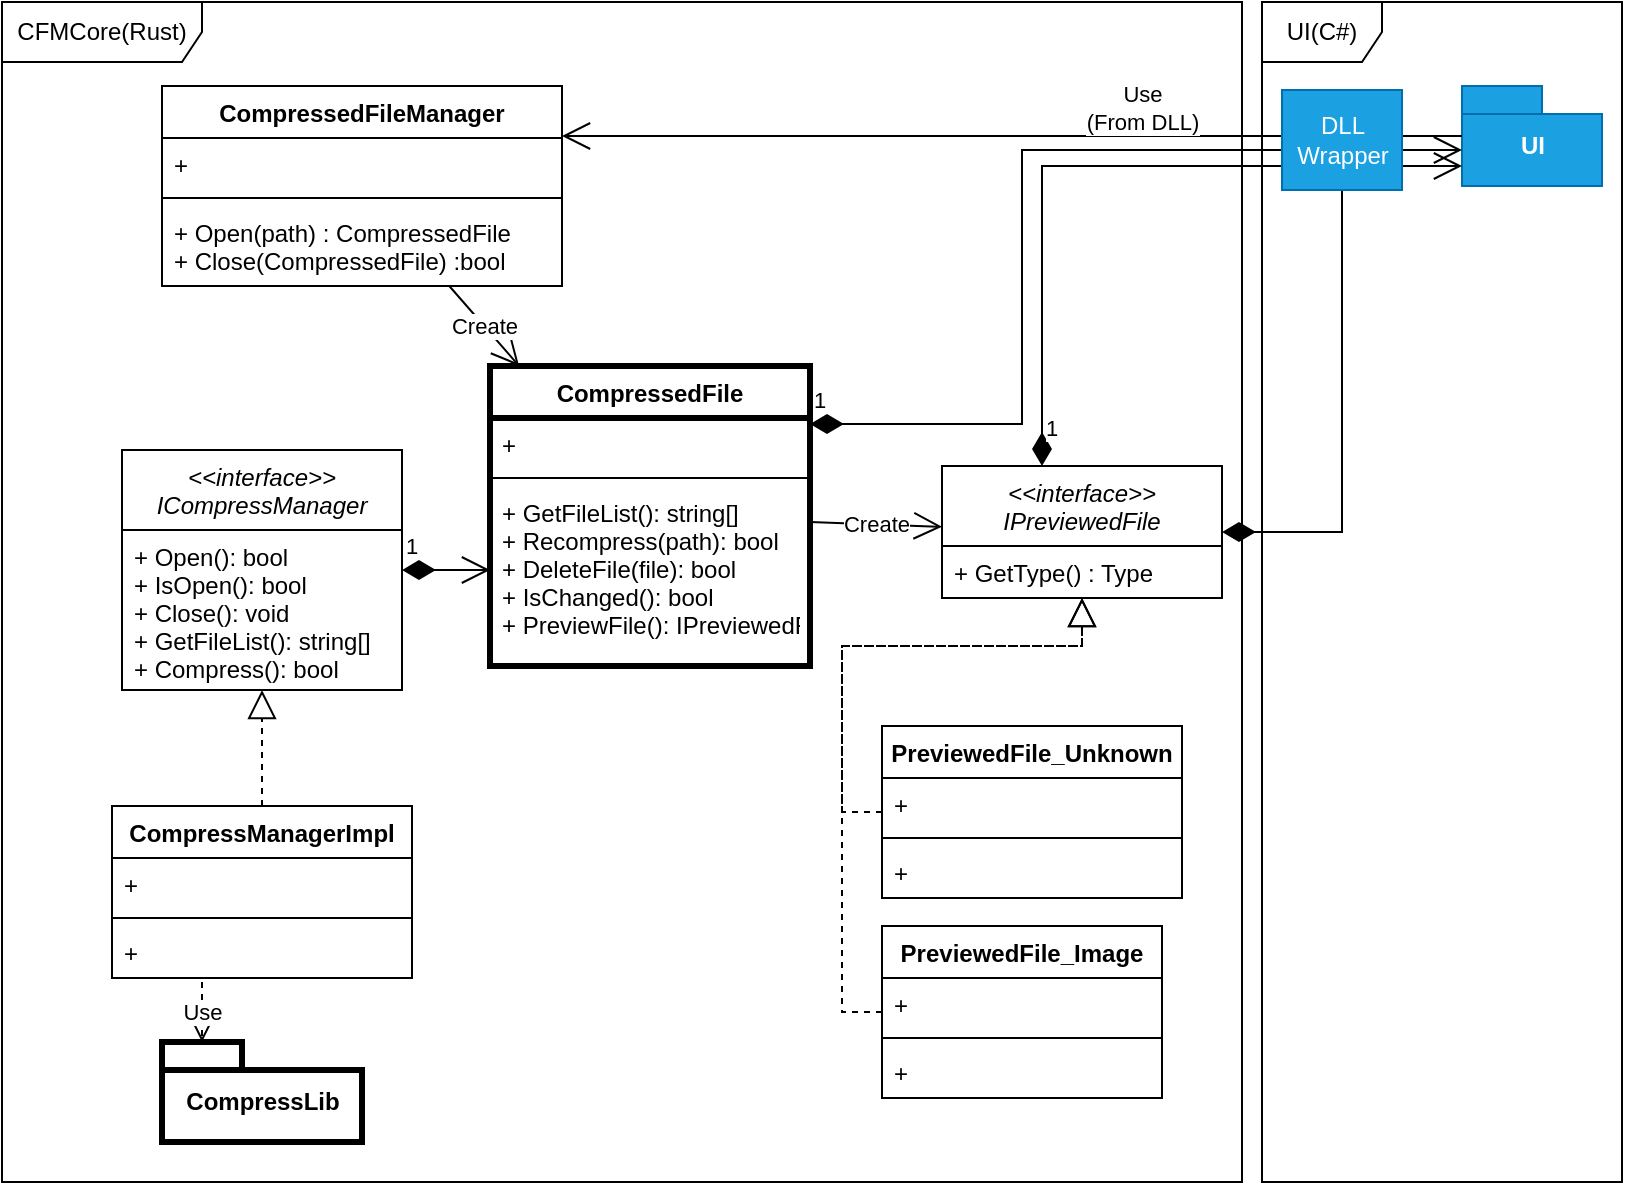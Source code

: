 <mxfile>
    <diagram id="K-_tS5VqKWmJsXcCOMkU" name="페이지-1">
        <mxGraphModel dx="518" dy="779" grid="1" gridSize="10" guides="1" tooltips="1" connect="1" arrows="1" fold="1" page="1" pageScale="1" pageWidth="827" pageHeight="1169" math="0" shadow="0">
            <root>
                <mxCell id="0"/>
                <mxCell id="1" parent="0"/>
                <mxCell id="8" value="CFMCore(Rust)" style="shape=umlFrame;whiteSpace=wrap;html=1;width=100;height=30;" parent="1" vertex="1">
                    <mxGeometry x="10" y="10" width="620" height="590" as="geometry"/>
                </mxCell>
                <mxCell id="2" value="CompressedFile" style="swimlane;fontStyle=1;align=center;verticalAlign=top;childLayout=stackLayout;horizontal=1;startSize=26;horizontalStack=0;resizeParent=1;resizeParentMax=0;resizeLast=0;collapsible=1;marginBottom=0;strokeWidth=3;" parent="1" vertex="1">
                    <mxGeometry x="254" y="192" width="160" height="150" as="geometry"/>
                </mxCell>
                <mxCell id="3" value="+ " style="text;strokeColor=none;fillColor=none;align=left;verticalAlign=top;spacingLeft=4;spacingRight=4;overflow=hidden;rotatable=0;points=[[0,0.5],[1,0.5]];portConstraint=eastwest;" parent="2" vertex="1">
                    <mxGeometry y="26" width="160" height="26" as="geometry"/>
                </mxCell>
                <mxCell id="4" value="" style="line;strokeWidth=1;fillColor=none;align=left;verticalAlign=middle;spacingTop=-1;spacingLeft=3;spacingRight=3;rotatable=0;labelPosition=right;points=[];portConstraint=eastwest;strokeColor=inherit;" parent="2" vertex="1">
                    <mxGeometry y="52" width="160" height="8" as="geometry"/>
                </mxCell>
                <mxCell id="5" value="+ GetFileList(): string[]&#10;+ Recompress(path): bool&#10;+ DeleteFile(file): bool&#10;+ IsChanged(): bool&#10;+ PreviewFile(): IPreviewedFile" style="text;strokeColor=none;fillColor=none;align=left;verticalAlign=top;spacingLeft=4;spacingRight=4;overflow=hidden;rotatable=0;points=[[0,0.5],[1,0.5]];portConstraint=eastwest;" parent="2" vertex="1">
                    <mxGeometry y="60" width="160" height="90" as="geometry"/>
                </mxCell>
                <mxCell id="7" value="UI" style="shape=folder;fontStyle=1;spacingTop=10;tabWidth=40;tabHeight=14;tabPosition=left;html=1;fillColor=#1ba1e2;fontColor=#ffffff;strokeColor=#006EAF;" parent="1" vertex="1">
                    <mxGeometry x="740" y="52" width="70" height="50" as="geometry"/>
                </mxCell>
                <mxCell id="9" value="1" style="endArrow=open;html=1;endSize=12;startArrow=diamondThin;startSize=14;startFill=1;edgeStyle=orthogonalEdgeStyle;align=left;verticalAlign=bottom;entryX=0;entryY=0;entryDx=0;entryDy=32;entryPerimeter=0;rounded=0;" parent="1" source="2" target="7" edge="1">
                    <mxGeometry x="-1" y="3" relative="1" as="geometry">
                        <mxPoint x="350" y="312" as="sourcePoint"/>
                        <mxPoint x="510" y="312" as="targetPoint"/>
                        <Array as="points">
                            <mxPoint x="520" y="221"/>
                            <mxPoint x="520" y="84"/>
                        </Array>
                    </mxGeometry>
                </mxCell>
                <mxCell id="14" value="CompressedFileManager" style="swimlane;fontStyle=1;align=center;verticalAlign=top;childLayout=stackLayout;horizontal=1;startSize=26;horizontalStack=0;resizeParent=1;resizeParentMax=0;resizeLast=0;collapsible=1;marginBottom=0;" parent="1" vertex="1">
                    <mxGeometry x="90" y="52" width="200" height="100" as="geometry"/>
                </mxCell>
                <mxCell id="15" value="+ " style="text;strokeColor=none;fillColor=none;align=left;verticalAlign=top;spacingLeft=4;spacingRight=4;overflow=hidden;rotatable=0;points=[[0,0.5],[1,0.5]];portConstraint=eastwest;" parent="14" vertex="1">
                    <mxGeometry y="26" width="200" height="26" as="geometry"/>
                </mxCell>
                <mxCell id="16" value="" style="line;strokeWidth=1;fillColor=none;align=left;verticalAlign=middle;spacingTop=-1;spacingLeft=3;spacingRight=3;rotatable=0;labelPosition=right;points=[];portConstraint=eastwest;strokeColor=inherit;" parent="14" vertex="1">
                    <mxGeometry y="52" width="200" height="8" as="geometry"/>
                </mxCell>
                <mxCell id="17" value="+ Open(path) : CompressedFile&#10;+ Close(CompressedFile) :bool" style="text;strokeColor=none;fillColor=none;align=left;verticalAlign=top;spacingLeft=4;spacingRight=4;overflow=hidden;rotatable=0;points=[[0,0.5],[1,0.5]];portConstraint=eastwest;" parent="14" vertex="1">
                    <mxGeometry y="60" width="200" height="40" as="geometry"/>
                </mxCell>
                <mxCell id="18" value="Create" style="endArrow=open;endFill=1;endSize=12;html=1;" parent="1" source="14" target="2" edge="1">
                    <mxGeometry width="160" relative="1" as="geometry">
                        <mxPoint x="350" y="312" as="sourcePoint"/>
                        <mxPoint x="770" y="252" as="targetPoint"/>
                    </mxGeometry>
                </mxCell>
                <mxCell id="19" value="Use&lt;br&gt;(From DLL)" style="endArrow=open;endFill=1;endSize=12;html=1;entryX=1;entryY=0.25;entryDx=0;entryDy=0;" parent="1" source="7" target="14" edge="1">
                    <mxGeometry x="-0.288" y="-14" width="160" relative="1" as="geometry">
                        <mxPoint x="590" y="172" as="sourcePoint"/>
                        <mxPoint x="370" y="188" as="targetPoint"/>
                        <mxPoint as="offset"/>
                    </mxGeometry>
                </mxCell>
                <mxCell id="22" value="&lt;&lt;interface&gt;&gt;&#10;IPreviewedFile" style="swimlane;fontStyle=2;align=center;verticalAlign=top;childLayout=stackLayout;horizontal=1;startSize=40;horizontalStack=0;resizeParent=1;resizeParentMax=0;resizeLast=0;collapsible=1;marginBottom=0;" parent="1" vertex="1">
                    <mxGeometry x="480" y="242" width="140" height="66" as="geometry"/>
                </mxCell>
                <mxCell id="25" value="+ GetType() : Type" style="text;strokeColor=none;fillColor=none;align=left;verticalAlign=top;spacingLeft=4;spacingRight=4;overflow=hidden;rotatable=0;points=[[0,0.5],[1,0.5]];portConstraint=eastwest;" parent="22" vertex="1">
                    <mxGeometry y="40" width="140" height="26" as="geometry"/>
                </mxCell>
                <mxCell id="27" value="Create" style="endArrow=open;endFill=1;endSize=12;html=1;" parent="1" source="2" target="22" edge="1">
                    <mxGeometry width="160" relative="1" as="geometry">
                        <mxPoint x="370" y="148" as="sourcePoint"/>
                        <mxPoint x="760" y="332" as="targetPoint"/>
                    </mxGeometry>
                </mxCell>
                <mxCell id="28" value="PreviewedFile_Image" style="swimlane;fontStyle=1;align=center;verticalAlign=top;childLayout=stackLayout;horizontal=1;startSize=26;horizontalStack=0;resizeParent=1;resizeParentMax=0;resizeLast=0;collapsible=1;marginBottom=0;" parent="1" vertex="1">
                    <mxGeometry x="450" y="472" width="140" height="86" as="geometry"/>
                </mxCell>
                <mxCell id="29" value="+ " style="text;strokeColor=none;fillColor=none;align=left;verticalAlign=top;spacingLeft=4;spacingRight=4;overflow=hidden;rotatable=0;points=[[0,0.5],[1,0.5]];portConstraint=eastwest;" parent="28" vertex="1">
                    <mxGeometry y="26" width="140" height="26" as="geometry"/>
                </mxCell>
                <mxCell id="30" value="" style="line;strokeWidth=1;fillColor=none;align=left;verticalAlign=middle;spacingTop=-1;spacingLeft=3;spacingRight=3;rotatable=0;labelPosition=right;points=[];portConstraint=eastwest;strokeColor=inherit;" parent="28" vertex="1">
                    <mxGeometry y="52" width="140" height="8" as="geometry"/>
                </mxCell>
                <mxCell id="31" value="+ " style="text;strokeColor=none;fillColor=none;align=left;verticalAlign=top;spacingLeft=4;spacingRight=4;overflow=hidden;rotatable=0;points=[[0,0.5],[1,0.5]];portConstraint=eastwest;" parent="28" vertex="1">
                    <mxGeometry y="60" width="140" height="26" as="geometry"/>
                </mxCell>
                <mxCell id="32" value="PreviewedFile_Unknown" style="swimlane;fontStyle=1;align=center;verticalAlign=top;childLayout=stackLayout;horizontal=1;startSize=26;horizontalStack=0;resizeParent=1;resizeParentMax=0;resizeLast=0;collapsible=1;marginBottom=0;" parent="1" vertex="1">
                    <mxGeometry x="450" y="372" width="150" height="86" as="geometry"/>
                </mxCell>
                <mxCell id="33" value="+ " style="text;strokeColor=none;fillColor=none;align=left;verticalAlign=top;spacingLeft=4;spacingRight=4;overflow=hidden;rotatable=0;points=[[0,0.5],[1,0.5]];portConstraint=eastwest;" parent="32" vertex="1">
                    <mxGeometry y="26" width="150" height="26" as="geometry"/>
                </mxCell>
                <mxCell id="34" value="" style="line;strokeWidth=1;fillColor=none;align=left;verticalAlign=middle;spacingTop=-1;spacingLeft=3;spacingRight=3;rotatable=0;labelPosition=right;points=[];portConstraint=eastwest;strokeColor=inherit;" parent="32" vertex="1">
                    <mxGeometry y="52" width="150" height="8" as="geometry"/>
                </mxCell>
                <mxCell id="35" value="+ " style="text;strokeColor=none;fillColor=none;align=left;verticalAlign=top;spacingLeft=4;spacingRight=4;overflow=hidden;rotatable=0;points=[[0,0.5],[1,0.5]];portConstraint=eastwest;" parent="32" vertex="1">
                    <mxGeometry y="60" width="150" height="26" as="geometry"/>
                </mxCell>
                <mxCell id="36" value="" style="endArrow=block;dashed=1;endFill=0;endSize=12;html=1;rounded=0;" parent="1" source="28" target="22" edge="1">
                    <mxGeometry width="160" relative="1" as="geometry">
                        <mxPoint x="350" y="302" as="sourcePoint"/>
                        <mxPoint x="510" y="302" as="targetPoint"/>
                        <Array as="points">
                            <mxPoint x="430" y="515"/>
                            <mxPoint x="430" y="332"/>
                            <mxPoint x="550" y="332"/>
                        </Array>
                    </mxGeometry>
                </mxCell>
                <mxCell id="37" value="" style="endArrow=block;dashed=1;endFill=0;endSize=12;html=1;rounded=0;" parent="1" source="32" target="22" edge="1">
                    <mxGeometry width="160" relative="1" as="geometry">
                        <mxPoint x="473.786" y="382" as="sourcePoint"/>
                        <mxPoint x="524.071" y="318" as="targetPoint"/>
                        <Array as="points">
                            <mxPoint x="430" y="415"/>
                            <mxPoint x="430" y="332"/>
                            <mxPoint x="550" y="332"/>
                        </Array>
                    </mxGeometry>
                </mxCell>
                <mxCell id="42" value="&lt;&lt;interface&gt;&gt;&#10;ICompressManager" style="swimlane;fontStyle=2;align=center;verticalAlign=top;childLayout=stackLayout;horizontal=1;startSize=40;horizontalStack=0;resizeParent=1;resizeParentMax=0;resizeLast=0;collapsible=1;marginBottom=0;" parent="1" vertex="1">
                    <mxGeometry x="70" y="234" width="140" height="120" as="geometry"/>
                </mxCell>
                <mxCell id="43" value="+ Open(): bool&#10;+ IsOpen(): bool&#10;+ Close(): void&#10;+ GetFileList(): string[]&#10;+ Compress(): bool" style="text;strokeColor=none;fillColor=none;align=left;verticalAlign=top;spacingLeft=4;spacingRight=4;overflow=hidden;rotatable=0;points=[[0,0.5],[1,0.5]];portConstraint=eastwest;" parent="42" vertex="1">
                    <mxGeometry y="40" width="140" height="80" as="geometry"/>
                </mxCell>
                <mxCell id="44" value="1" style="endArrow=open;html=1;endSize=12;startArrow=diamondThin;startSize=14;startFill=1;edgeStyle=orthogonalEdgeStyle;align=left;verticalAlign=bottom;rounded=0;" parent="1" source="42" target="2" edge="1">
                    <mxGeometry x="-1" y="3" relative="1" as="geometry">
                        <mxPoint x="424" y="231" as="sourcePoint"/>
                        <mxPoint x="750" y="94" as="targetPoint"/>
                        <Array as="points">
                            <mxPoint x="270" y="252"/>
                            <mxPoint x="270" y="252"/>
                        </Array>
                    </mxGeometry>
                </mxCell>
                <mxCell id="45" value="CompressManagerImpl" style="swimlane;fontStyle=1;align=center;verticalAlign=top;childLayout=stackLayout;horizontal=1;startSize=26;horizontalStack=0;resizeParent=1;resizeParentMax=0;resizeLast=0;collapsible=1;marginBottom=0;" parent="1" vertex="1">
                    <mxGeometry x="65" y="412" width="150" height="86" as="geometry"/>
                </mxCell>
                <mxCell id="46" value="+ " style="text;strokeColor=none;fillColor=none;align=left;verticalAlign=top;spacingLeft=4;spacingRight=4;overflow=hidden;rotatable=0;points=[[0,0.5],[1,0.5]];portConstraint=eastwest;" parent="45" vertex="1">
                    <mxGeometry y="26" width="150" height="26" as="geometry"/>
                </mxCell>
                <mxCell id="47" value="" style="line;strokeWidth=1;fillColor=none;align=left;verticalAlign=middle;spacingTop=-1;spacingLeft=3;spacingRight=3;rotatable=0;labelPosition=right;points=[];portConstraint=eastwest;strokeColor=inherit;" parent="45" vertex="1">
                    <mxGeometry y="52" width="150" height="8" as="geometry"/>
                </mxCell>
                <mxCell id="48" value="+ " style="text;strokeColor=none;fillColor=none;align=left;verticalAlign=top;spacingLeft=4;spacingRight=4;overflow=hidden;rotatable=0;points=[[0,0.5],[1,0.5]];portConstraint=eastwest;" parent="45" vertex="1">
                    <mxGeometry y="60" width="150" height="26" as="geometry"/>
                </mxCell>
                <mxCell id="49" value="" style="endArrow=block;dashed=1;endFill=0;endSize=12;html=1;rounded=0;" parent="1" source="45" target="42" edge="1">
                    <mxGeometry width="160" relative="1" as="geometry">
                        <mxPoint x="520" y="425" as="sourcePoint"/>
                        <mxPoint x="560" y="318" as="targetPoint"/>
                        <Array as="points"/>
                    </mxGeometry>
                </mxCell>
                <mxCell id="50" value="" style="endArrow=none;html=1;endSize=12;startArrow=diamondThin;startSize=14;startFill=1;edgeStyle=orthogonalEdgeStyle;align=left;verticalAlign=bottom;rounded=0;" parent="1" source="22" target="20" edge="1">
                    <mxGeometry x="-0.901" relative="1" as="geometry">
                        <mxPoint x="530" y="242" as="sourcePoint"/>
                        <mxPoint x="740" y="92" as="targetPoint"/>
                        <Array as="points"/>
                        <mxPoint as="offset"/>
                    </mxGeometry>
                </mxCell>
                <mxCell id="51" value="1" style="endArrow=open;html=1;endSize=12;startArrow=diamondThin;startSize=14;startFill=1;edgeStyle=orthogonalEdgeStyle;align=left;verticalAlign=bottom;rounded=0;" parent="1" source="22" target="7" edge="1">
                    <mxGeometry x="-0.944" relative="1" as="geometry">
                        <mxPoint x="424" y="231" as="sourcePoint"/>
                        <mxPoint x="750" y="94" as="targetPoint"/>
                        <Array as="points">
                            <mxPoint x="530" y="92"/>
                        </Array>
                        <mxPoint as="offset"/>
                    </mxGeometry>
                </mxCell>
                <mxCell id="20" value="DLL&lt;br&gt;Wrapper" style="html=1;fillColor=#1ba1e2;fontColor=#ffffff;strokeColor=#006EAF;" parent="1" vertex="1">
                    <mxGeometry x="650" y="54" width="60" height="50" as="geometry"/>
                </mxCell>
                <mxCell id="52" value="UI(C#)" style="shape=umlFrame;whiteSpace=wrap;html=1;" parent="1" vertex="1">
                    <mxGeometry x="640" y="10" width="180" height="590" as="geometry"/>
                </mxCell>
                <mxCell id="53" value="CompressLib" style="shape=folder;fontStyle=1;spacingTop=10;tabWidth=40;tabHeight=14;tabPosition=left;html=1;strokeWidth=3;" parent="1" vertex="1">
                    <mxGeometry x="90" y="530" width="100" height="50" as="geometry"/>
                </mxCell>
                <mxCell id="54" value="Use" style="endArrow=open;endSize=12;dashed=1;html=1;rounded=0;entryX=0;entryY=0;entryDx=20;entryDy=0;entryPerimeter=0;" parent="1" target="53" edge="1">
                    <mxGeometry width="160" relative="1" as="geometry">
                        <mxPoint x="110" y="500" as="sourcePoint"/>
                        <mxPoint x="460" y="260" as="targetPoint"/>
                    </mxGeometry>
                </mxCell>
            </root>
        </mxGraphModel>
    </diagram>
</mxfile>